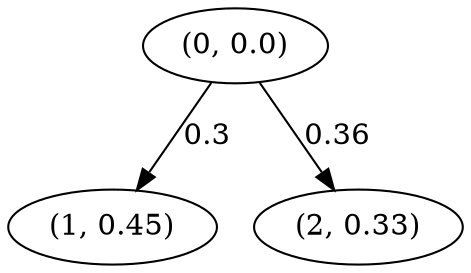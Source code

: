 digraph {
    0 [ label = "(0, 0.0)" ]
    1 [ label = "(1, 0.45)" ]
    2 [ label = "(2, 0.33)" ]
    0 -> 1 [ label = "0.3" ]
    0 -> 2 [ label = "0.36" ]
}

